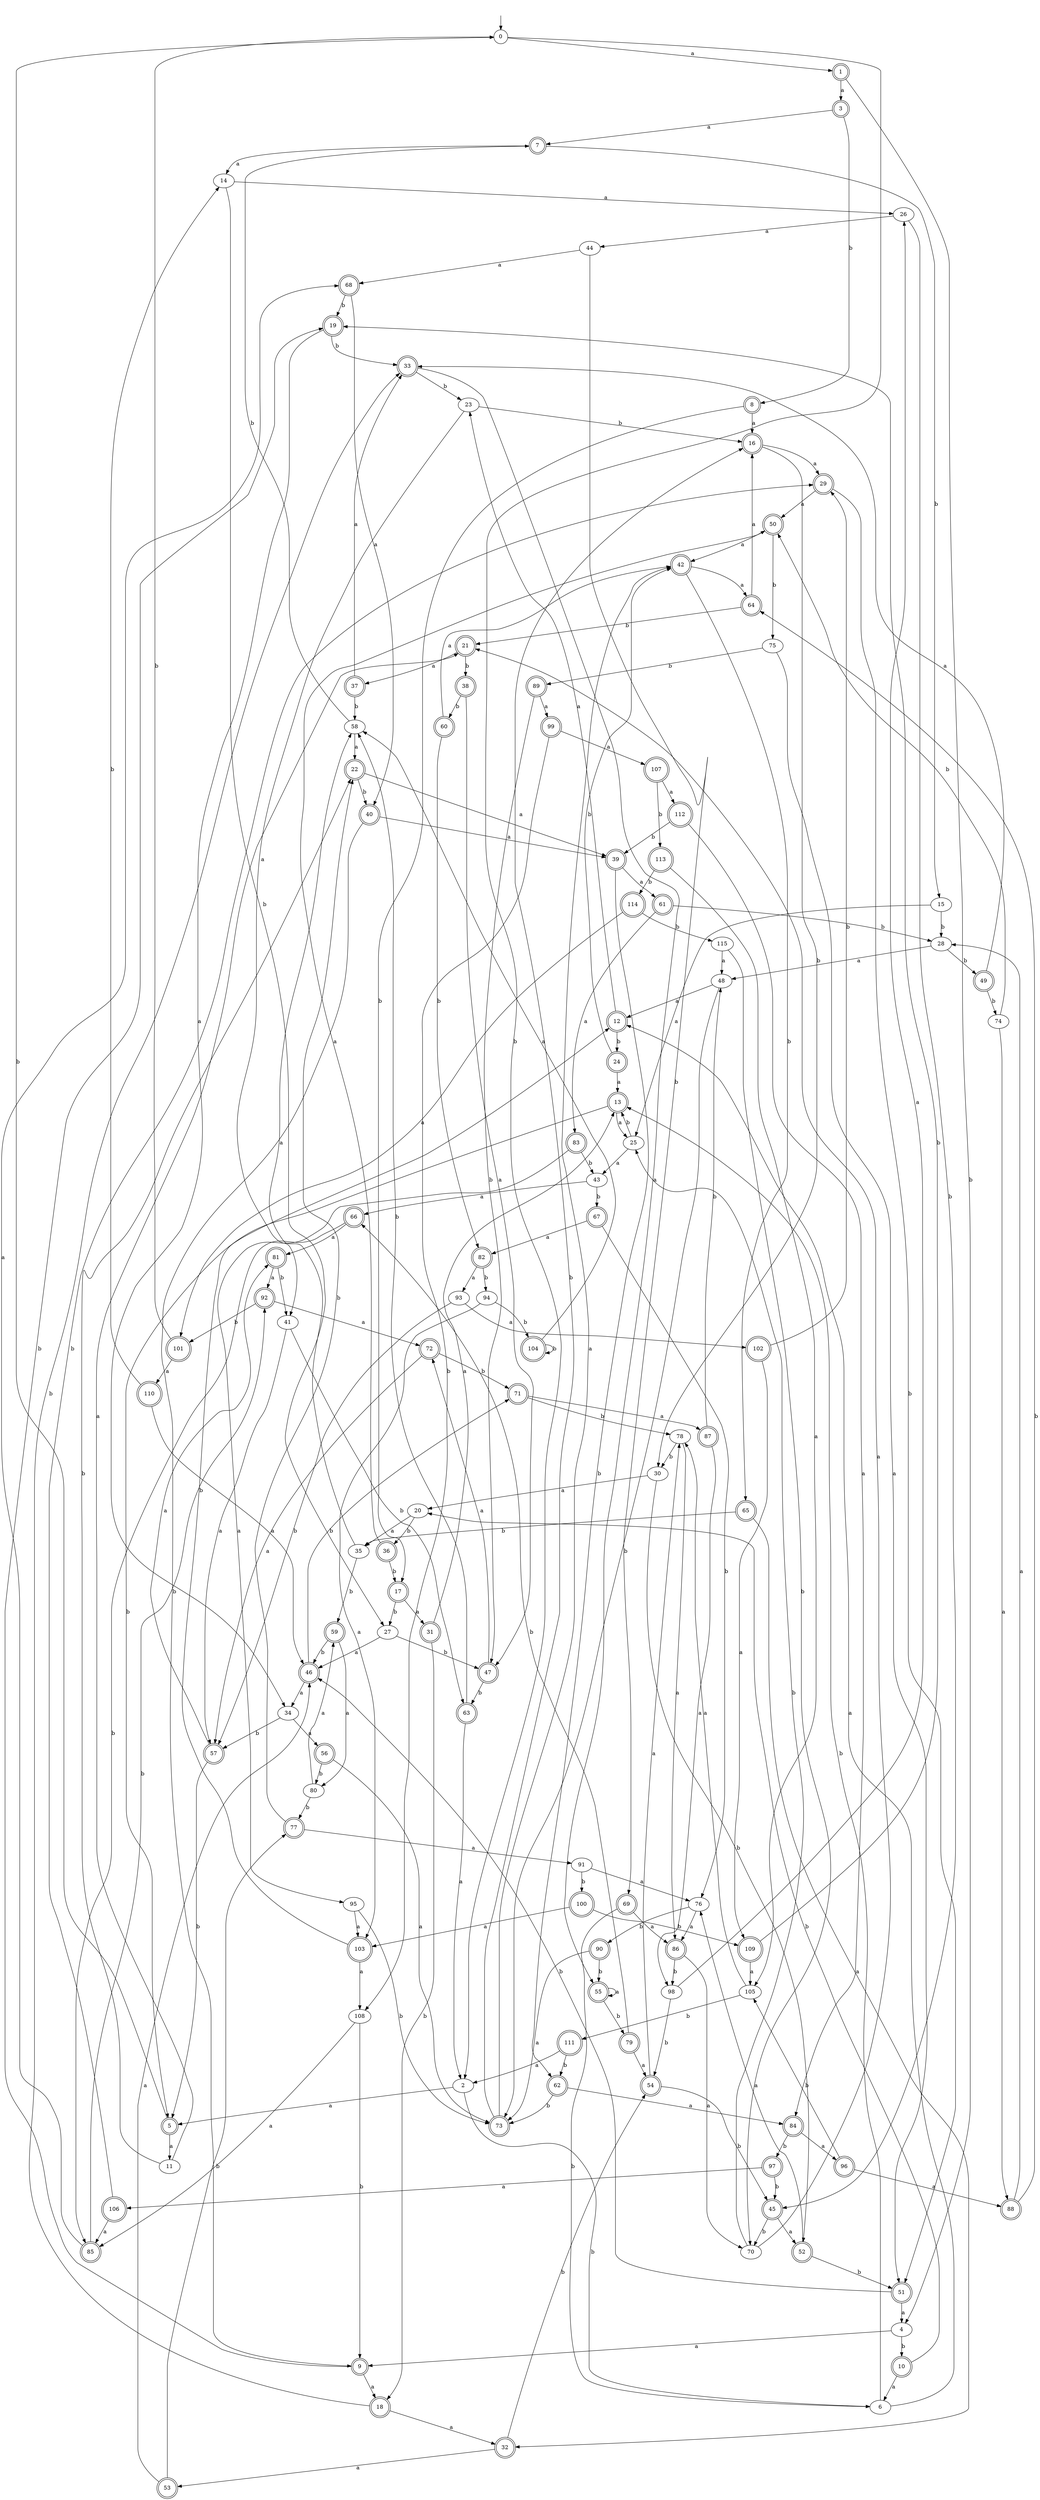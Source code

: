 digraph RandomDFA {
  __start0 [label="", shape=none];
  __start0 -> 0 [label=""];
  0 [shape=circle]
  0 -> 1 [label="a"]
  0 -> 2 [label="b"]
  1 [shape=doublecircle]
  1 -> 3 [label="a"]
  1 -> 4 [label="b"]
  2
  2 -> 5 [label="a"]
  2 -> 6 [label="b"]
  3 [shape=doublecircle]
  3 -> 7 [label="a"]
  3 -> 8 [label="b"]
  4
  4 -> 9 [label="a"]
  4 -> 10 [label="b"]
  5 [shape=doublecircle]
  5 -> 11 [label="a"]
  5 -> 0 [label="b"]
  6
  6 -> 12 [label="a"]
  6 -> 13 [label="b"]
  7 [shape=doublecircle]
  7 -> 14 [label="a"]
  7 -> 15 [label="b"]
  8 [shape=doublecircle]
  8 -> 16 [label="a"]
  8 -> 17 [label="b"]
  9 [shape=doublecircle]
  9 -> 18 [label="a"]
  9 -> 19 [label="b"]
  10 [shape=doublecircle]
  10 -> 6 [label="a"]
  10 -> 20 [label="b"]
  11
  11 -> 21 [label="a"]
  11 -> 22 [label="b"]
  12 [shape=doublecircle]
  12 -> 23 [label="a"]
  12 -> 24 [label="b"]
  13 [shape=doublecircle]
  13 -> 25 [label="a"]
  13 -> 5 [label="b"]
  14
  14 -> 26 [label="a"]
  14 -> 27 [label="b"]
  15
  15 -> 25 [label="a"]
  15 -> 28 [label="b"]
  16 [shape=doublecircle]
  16 -> 29 [label="a"]
  16 -> 30 [label="b"]
  17 [shape=doublecircle]
  17 -> 31 [label="a"]
  17 -> 27 [label="b"]
  18 [shape=doublecircle]
  18 -> 32 [label="a"]
  18 -> 33 [label="b"]
  19 [shape=doublecircle]
  19 -> 34 [label="a"]
  19 -> 33 [label="b"]
  20
  20 -> 35 [label="a"]
  20 -> 36 [label="b"]
  21 [shape=doublecircle]
  21 -> 37 [label="a"]
  21 -> 38 [label="b"]
  22 [shape=doublecircle]
  22 -> 39 [label="a"]
  22 -> 40 [label="b"]
  23
  23 -> 41 [label="a"]
  23 -> 16 [label="b"]
  24 [shape=doublecircle]
  24 -> 13 [label="a"]
  24 -> 42 [label="b"]
  25
  25 -> 43 [label="a"]
  25 -> 13 [label="b"]
  26
  26 -> 44 [label="a"]
  26 -> 45 [label="b"]
  27
  27 -> 46 [label="a"]
  27 -> 47 [label="b"]
  28
  28 -> 48 [label="a"]
  28 -> 49 [label="b"]
  29 [shape=doublecircle]
  29 -> 50 [label="a"]
  29 -> 51 [label="b"]
  30
  30 -> 20 [label="a"]
  30 -> 52 [label="b"]
  31 [shape=doublecircle]
  31 -> 13 [label="a"]
  31 -> 18 [label="b"]
  32 [shape=doublecircle]
  32 -> 53 [label="a"]
  32 -> 54 [label="b"]
  33 [shape=doublecircle]
  33 -> 55 [label="a"]
  33 -> 23 [label="b"]
  34
  34 -> 56 [label="a"]
  34 -> 57 [label="b"]
  35
  35 -> 58 [label="a"]
  35 -> 59 [label="b"]
  36 [shape=doublecircle]
  36 -> 50 [label="a"]
  36 -> 17 [label="b"]
  37 [shape=doublecircle]
  37 -> 33 [label="a"]
  37 -> 58 [label="b"]
  38 [shape=doublecircle]
  38 -> 47 [label="a"]
  38 -> 60 [label="b"]
  39 [shape=doublecircle]
  39 -> 61 [label="a"]
  39 -> 62 [label="b"]
  40 [shape=doublecircle]
  40 -> 39 [label="a"]
  40 -> 9 [label="b"]
  41
  41 -> 57 [label="a"]
  41 -> 63 [label="b"]
  42 [shape=doublecircle]
  42 -> 64 [label="a"]
  42 -> 65 [label="b"]
  43
  43 -> 66 [label="a"]
  43 -> 67 [label="b"]
  44
  44 -> 68 [label="a"]
  44 -> 69 [label="b"]
  45 [shape=doublecircle]
  45 -> 52 [label="a"]
  45 -> 70 [label="b"]
  46 [shape=doublecircle]
  46 -> 34 [label="a"]
  46 -> 71 [label="b"]
  47 [shape=doublecircle]
  47 -> 72 [label="a"]
  47 -> 63 [label="b"]
  48
  48 -> 12 [label="a"]
  48 -> 73 [label="b"]
  49 [shape=doublecircle]
  49 -> 33 [label="a"]
  49 -> 74 [label="b"]
  50 [shape=doublecircle]
  50 -> 42 [label="a"]
  50 -> 75 [label="b"]
  51 [shape=doublecircle]
  51 -> 4 [label="a"]
  51 -> 46 [label="b"]
  52 [shape=doublecircle]
  52 -> 76 [label="a"]
  52 -> 51 [label="b"]
  53 [shape=doublecircle]
  53 -> 46 [label="a"]
  53 -> 77 [label="b"]
  54 [shape=doublecircle]
  54 -> 78 [label="a"]
  54 -> 45 [label="b"]
  55 [shape=doublecircle]
  55 -> 55 [label="a"]
  55 -> 79 [label="b"]
  56 [shape=doublecircle]
  56 -> 73 [label="a"]
  56 -> 80 [label="b"]
  57 [shape=doublecircle]
  57 -> 81 [label="a"]
  57 -> 5 [label="b"]
  58
  58 -> 22 [label="a"]
  58 -> 7 [label="b"]
  59 [shape=doublecircle]
  59 -> 80 [label="a"]
  59 -> 46 [label="b"]
  60 [shape=doublecircle]
  60 -> 42 [label="a"]
  60 -> 82 [label="b"]
  61 [shape=doublecircle]
  61 -> 83 [label="a"]
  61 -> 28 [label="b"]
  62 [shape=doublecircle]
  62 -> 84 [label="a"]
  62 -> 73 [label="b"]
  63 [shape=doublecircle]
  63 -> 2 [label="a"]
  63 -> 58 [label="b"]
  64 [shape=doublecircle]
  64 -> 16 [label="a"]
  64 -> 21 [label="b"]
  65 [shape=doublecircle]
  65 -> 32 [label="a"]
  65 -> 35 [label="b"]
  66 [shape=doublecircle]
  66 -> 81 [label="a"]
  66 -> 85 [label="b"]
  67 [shape=doublecircle]
  67 -> 82 [label="a"]
  67 -> 76 [label="b"]
  68 [shape=doublecircle]
  68 -> 40 [label="a"]
  68 -> 19 [label="b"]
  69 [shape=doublecircle]
  69 -> 86 [label="a"]
  69 -> 6 [label="b"]
  70
  70 -> 21 [label="a"]
  70 -> 25 [label="b"]
  71 [shape=doublecircle]
  71 -> 87 [label="a"]
  71 -> 78 [label="b"]
  72 [shape=doublecircle]
  72 -> 57 [label="a"]
  72 -> 71 [label="b"]
  73 [shape=doublecircle]
  73 -> 42 [label="a"]
  73 -> 16 [label="b"]
  74
  74 -> 88 [label="a"]
  74 -> 50 [label="b"]
  75
  75 -> 51 [label="a"]
  75 -> 89 [label="b"]
  76
  76 -> 86 [label="a"]
  76 -> 90 [label="b"]
  77 [shape=doublecircle]
  77 -> 91 [label="a"]
  77 -> 22 [label="b"]
  78
  78 -> 86 [label="a"]
  78 -> 30 [label="b"]
  79 [shape=doublecircle]
  79 -> 54 [label="a"]
  79 -> 66 [label="b"]
  80
  80 -> 59 [label="a"]
  80 -> 77 [label="b"]
  81 [shape=doublecircle]
  81 -> 92 [label="a"]
  81 -> 41 [label="b"]
  82 [shape=doublecircle]
  82 -> 93 [label="a"]
  82 -> 94 [label="b"]
  83 [shape=doublecircle]
  83 -> 95 [label="a"]
  83 -> 43 [label="b"]
  84 [shape=doublecircle]
  84 -> 96 [label="a"]
  84 -> 97 [label="b"]
  85 [shape=doublecircle]
  85 -> 68 [label="a"]
  85 -> 92 [label="b"]
  86 [shape=doublecircle]
  86 -> 70 [label="a"]
  86 -> 98 [label="b"]
  87 [shape=doublecircle]
  87 -> 98 [label="a"]
  87 -> 48 [label="b"]
  88 [shape=doublecircle]
  88 -> 28 [label="a"]
  88 -> 64 [label="b"]
  89 [shape=doublecircle]
  89 -> 99 [label="a"]
  89 -> 47 [label="b"]
  90 [shape=doublecircle]
  90 -> 73 [label="a"]
  90 -> 55 [label="b"]
  91
  91 -> 76 [label="a"]
  91 -> 100 [label="b"]
  92 [shape=doublecircle]
  92 -> 72 [label="a"]
  92 -> 101 [label="b"]
  93
  93 -> 102 [label="a"]
  93 -> 57 [label="b"]
  94
  94 -> 103 [label="a"]
  94 -> 104 [label="b"]
  95
  95 -> 103 [label="a"]
  95 -> 73 [label="b"]
  96 [shape=doublecircle]
  96 -> 88 [label="a"]
  96 -> 105 [label="b"]
  97 [shape=doublecircle]
  97 -> 106 [label="a"]
  97 -> 45 [label="b"]
  98
  98 -> 26 [label="a"]
  98 -> 54 [label="b"]
  99 [shape=doublecircle]
  99 -> 107 [label="a"]
  99 -> 108 [label="b"]
  100 [shape=doublecircle]
  100 -> 103 [label="a"]
  100 -> 109 [label="b"]
  101 [shape=doublecircle]
  101 -> 110 [label="a"]
  101 -> 0 [label="b"]
  102 [shape=doublecircle]
  102 -> 109 [label="a"]
  102 -> 29 [label="b"]
  103 [shape=doublecircle]
  103 -> 108 [label="a"]
  103 -> 12 [label="b"]
  104 [shape=doublecircle]
  104 -> 58 [label="a"]
  104 -> 104 [label="b"]
  105
  105 -> 78 [label="a"]
  105 -> 111 [label="b"]
  106 [shape=doublecircle]
  106 -> 85 [label="a"]
  106 -> 29 [label="b"]
  107 [shape=doublecircle]
  107 -> 112 [label="a"]
  107 -> 113 [label="b"]
  108
  108 -> 85 [label="a"]
  108 -> 9 [label="b"]
  109 [shape=doublecircle]
  109 -> 105 [label="a"]
  109 -> 19 [label="b"]
  110 [shape=doublecircle]
  110 -> 46 [label="a"]
  110 -> 14 [label="b"]
  111 [shape=doublecircle]
  111 -> 2 [label="a"]
  111 -> 62 [label="b"]
  112 [shape=doublecircle]
  112 -> 84 [label="a"]
  112 -> 39 [label="b"]
  113 [shape=doublecircle]
  113 -> 105 [label="a"]
  113 -> 114 [label="b"]
  114 [shape=doublecircle]
  114 -> 101 [label="a"]
  114 -> 115 [label="b"]
  115
  115 -> 48 [label="a"]
  115 -> 70 [label="b"]
}
